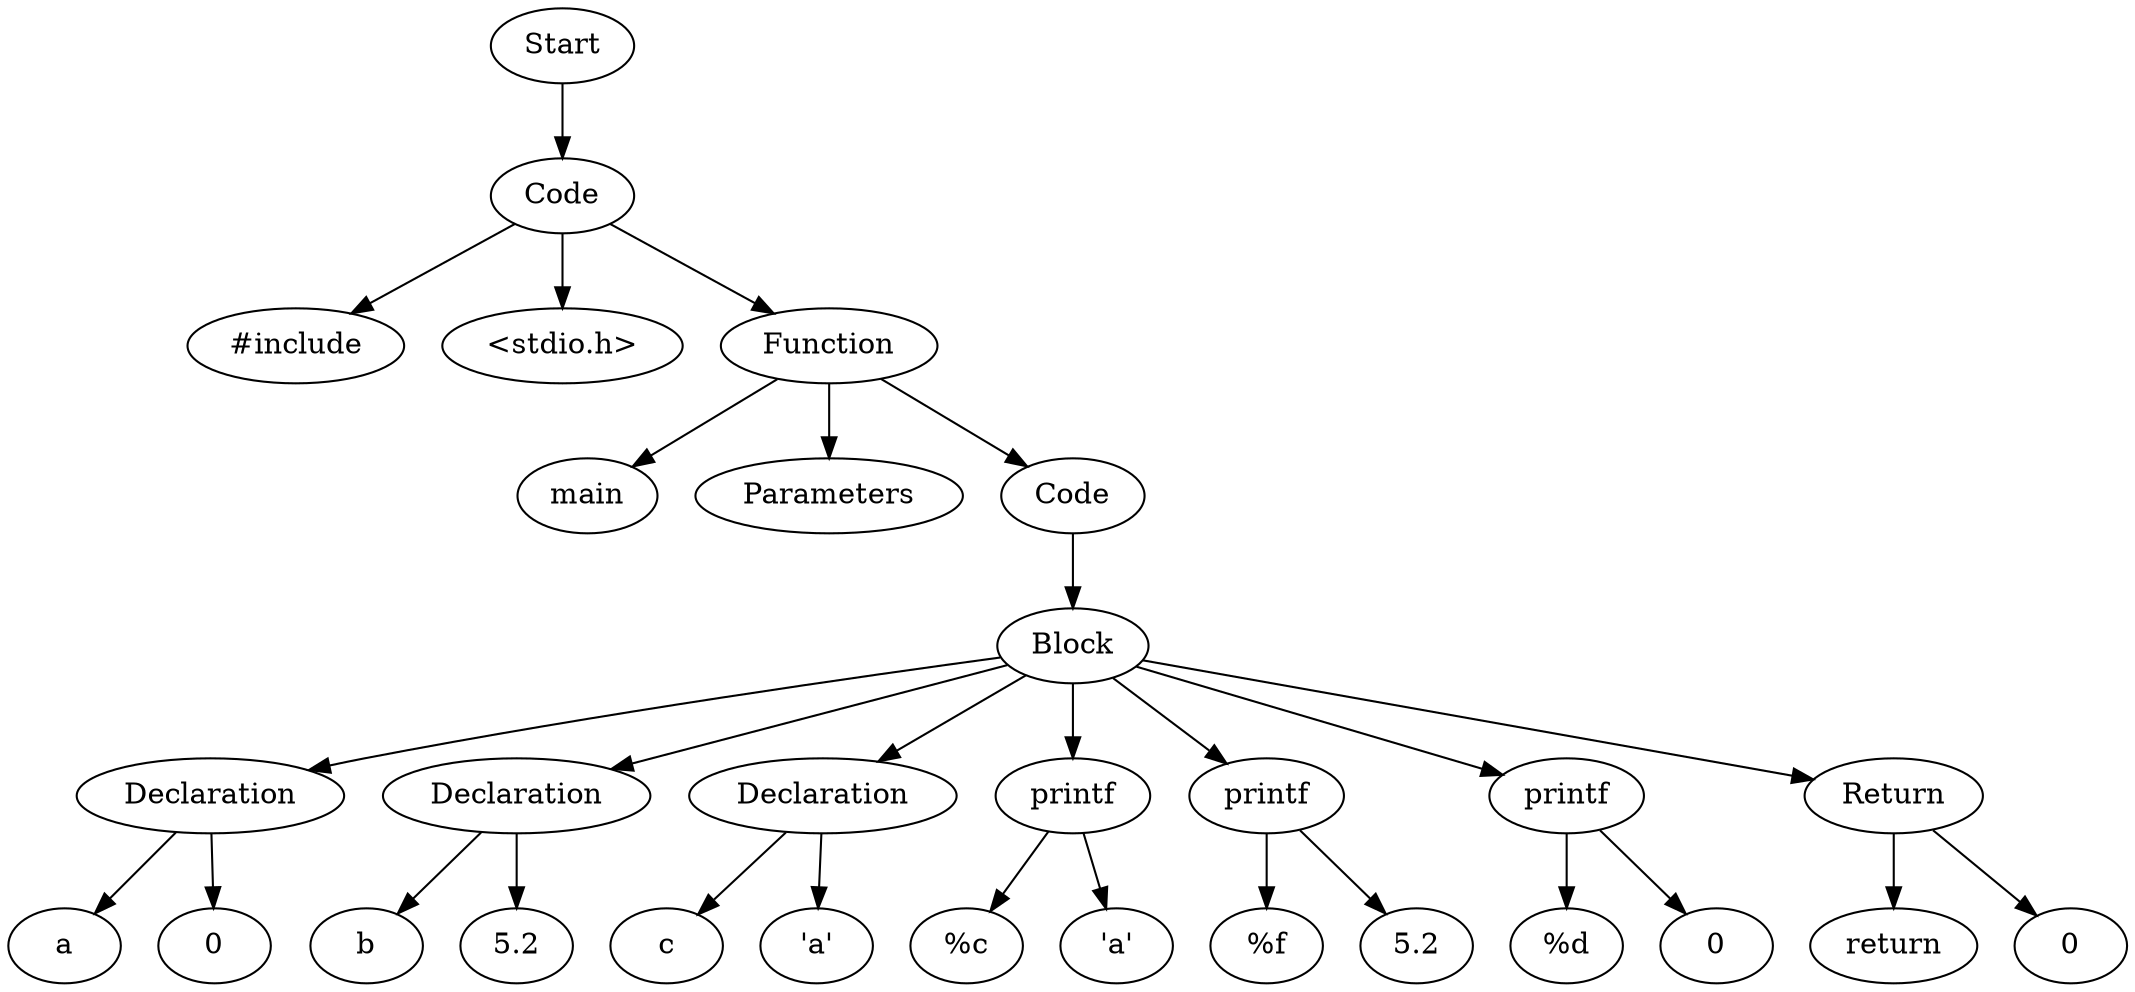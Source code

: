 digraph AST {
  "123599037212576" [label="Start"];
  "123599037212576" -> "123599037214496";
  "123599037214496" [label="Code"];
  "123599037214496" -> "123599037213008";
  "123599037214496" -> "123599037209216";
  "123599037214496" -> "123599037209072";
  "123599037213008" [label="#include"];
  "123599037209216" [label="<stdio.h>"];
  "123599037209072" [label="Function"];
  "123599037209072" -> "123599037209168";
  "123599037209072" -> "123599037208544";
  "123599037209072" -> "123599037207680";
  "123599037209168" [label="main"];
  "123599037208544" [label="Parameters"];
  "123599037207680" [label="Code"];
  "123599037207680" -> "123599037204032";
  "123599037204032" [label="Block"];
  "123599037204032" -> "123599037208064";
  "123599037204032" -> "123599037207152";
  "123599037204032" -> "123599037207200";
  "123599037204032" -> "123599037206528";
  "123599037204032" -> "123599037205616";
  "123599037204032" -> "123599037204896";
  "123599037204032" -> "123599037204128";
  "123599037208064" [label="Declaration"];
  "123599037208064" -> "123599037207728";
  "123599037208064" -> "123599037206480";
  "123599037207728" [label="a"];
  "123599037206480" [label="0"];
  "123599037207152" [label="Declaration"];
  "123599037207152" -> "123599037207344";
  "123599037207152" -> "123599037207392";
  "123599037207344" [label="b"];
  "123599037207392" [label="5.2"];
  "123599037207200" [label="Declaration"];
  "123599037207200" -> "123599037206432";
  "123599037207200" -> "123599037206000";
  "123599037206432" [label="c"];
  "123599037206000" [label="'a'"];
  "123599037206528" [label="printf"];
  "123599037206528" -> "123599037202592";
  "123599037206528" -> "123599037205424";
  "123599037202592" [label="%c"];
  "123599037205424" [label="'a'"];
  "123599037205616" [label="printf"];
  "123599037205616" -> "123599037202640";
  "123599037205616" -> "123599037205184";
  "123599037202640" [label="%f"];
  "123599037205184" [label="5.2"];
  "123599037204896" [label="printf"];
  "123599037204896" -> "123599037202688";
  "123599037204896" -> "123599037204176";
  "123599037202688" [label="%d"];
  "123599037204176" [label="0"];
  "123599037204128" [label="Return"];
  "123599037204128" -> "123599037204368";
  "123599037204128" -> "123599037204560";
  "123599037204368" [label="return"];
  "123599037204560" [label="0"];
}
